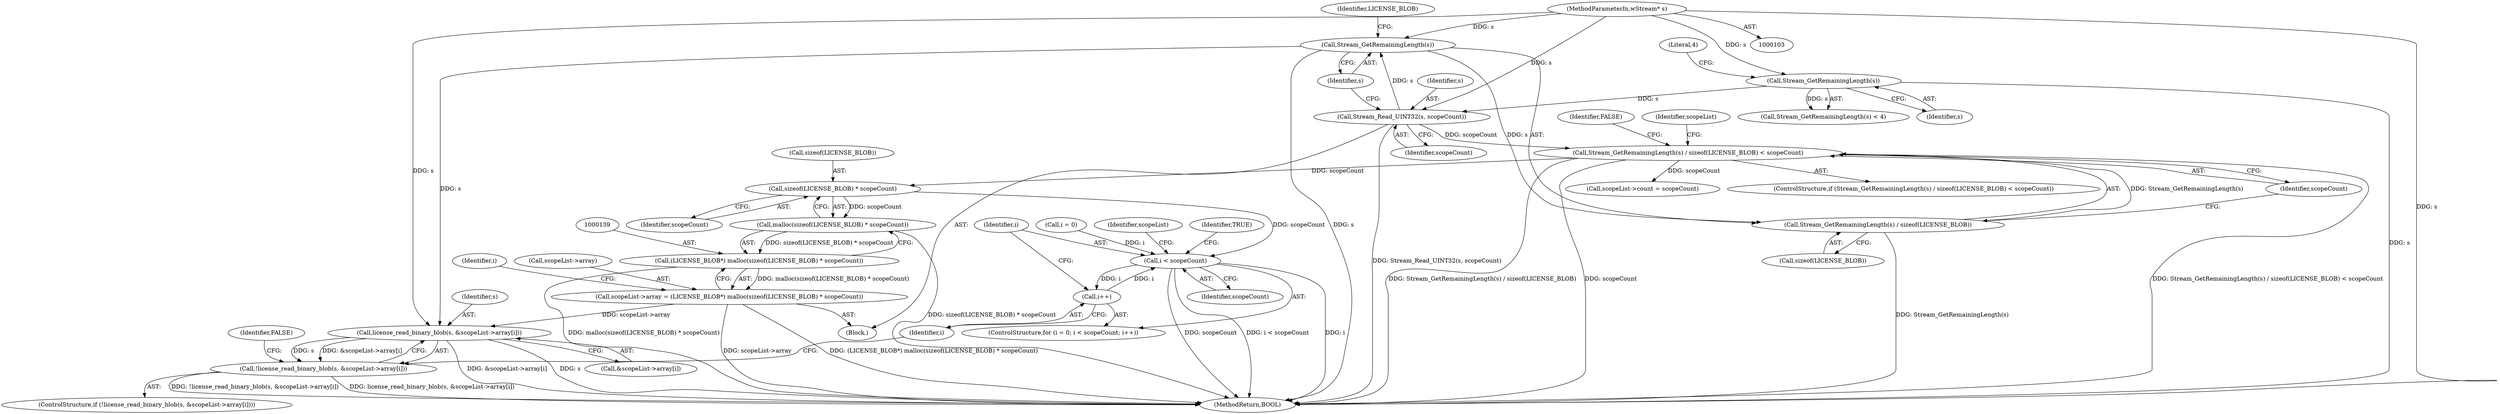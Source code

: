 digraph "0_FreeRDP_e2745807c4c3e0a590c0f69a9b655dc74ebaa03e@API" {
"1000141" [label="(Call,sizeof(LICENSE_BLOB) * scopeCount)"];
"1000120" [label="(Call,Stream_GetRemainingLength(s) / sizeof(LICENSE_BLOB) < scopeCount)"];
"1000121" [label="(Call,Stream_GetRemainingLength(s) / sizeof(LICENSE_BLOB))"];
"1000122" [label="(Call,Stream_GetRemainingLength(s))"];
"1000116" [label="(Call,Stream_Read_UINT32(s, scopeCount))"];
"1000111" [label="(Call,Stream_GetRemainingLength(s))"];
"1000104" [label="(MethodParameterIn,wStream* s)"];
"1000140" [label="(Call,malloc(sizeof(LICENSE_BLOB) * scopeCount))"];
"1000138" [label="(Call,(LICENSE_BLOB*) malloc(sizeof(LICENSE_BLOB) * scopeCount))"];
"1000134" [label="(Call,scopeList->array = (LICENSE_BLOB*) malloc(sizeof(LICENSE_BLOB) * scopeCount))"];
"1000166" [label="(Call,license_read_binary_blob(s, &scopeList->array[i]))"];
"1000165" [label="(Call,!license_read_binary_blob(s, &scopeList->array[i]))"];
"1000149" [label="(Call,i < scopeCount)"];
"1000152" [label="(Call,i++)"];
"1000125" [label="(Identifier,LICENSE_BLOB)"];
"1000164" [label="(ControlStructure,if (!license_read_binary_blob(s, &scopeList->array[i])))"];
"1000138" [label="(Call,(LICENSE_BLOB*) malloc(sizeof(LICENSE_BLOB) * scopeCount))"];
"1000165" [label="(Call,!license_read_binary_blob(s, &scopeList->array[i]))"];
"1000159" [label="(Identifier,scopeList)"];
"1000149" [label="(Call,i < scopeCount)"];
"1000104" [label="(MethodParameterIn,wStream* s)"];
"1000153" [label="(Identifier,i)"];
"1000141" [label="(Call,sizeof(LICENSE_BLOB) * scopeCount)"];
"1000175" [label="(Identifier,FALSE)"];
"1000177" [label="(Identifier,TRUE)"];
"1000122" [label="(Call,Stream_GetRemainingLength(s))"];
"1000123" [label="(Identifier,s)"];
"1000146" [label="(Call,i = 0)"];
"1000144" [label="(Identifier,scopeCount)"];
"1000150" [label="(Identifier,i)"];
"1000112" [label="(Identifier,s)"];
"1000145" [label="(ControlStructure,for (i = 0; i < scopeCount; i++))"];
"1000152" [label="(Call,i++)"];
"1000106" [label="(Block,)"];
"1000151" [label="(Identifier,scopeCount)"];
"1000129" [label="(Call,scopeList->count = scopeCount)"];
"1000167" [label="(Identifier,s)"];
"1000110" [label="(Call,Stream_GetRemainingLength(s) < 4)"];
"1000126" [label="(Identifier,scopeCount)"];
"1000119" [label="(ControlStructure,if (Stream_GetRemainingLength(s) / sizeof(LICENSE_BLOB) < scopeCount))"];
"1000124" [label="(Call,sizeof(LICENSE_BLOB))"];
"1000113" [label="(Literal,4)"];
"1000147" [label="(Identifier,i)"];
"1000178" [label="(MethodReturn,BOOL)"];
"1000142" [label="(Call,sizeof(LICENSE_BLOB))"];
"1000117" [label="(Identifier,s)"];
"1000120" [label="(Call,Stream_GetRemainingLength(s) / sizeof(LICENSE_BLOB) < scopeCount)"];
"1000140" [label="(Call,malloc(sizeof(LICENSE_BLOB) * scopeCount))"];
"1000134" [label="(Call,scopeList->array = (LICENSE_BLOB*) malloc(sizeof(LICENSE_BLOB) * scopeCount))"];
"1000121" [label="(Call,Stream_GetRemainingLength(s) / sizeof(LICENSE_BLOB))"];
"1000135" [label="(Call,scopeList->array)"];
"1000116" [label="(Call,Stream_Read_UINT32(s, scopeCount))"];
"1000128" [label="(Identifier,FALSE)"];
"1000168" [label="(Call,&scopeList->array[i])"];
"1000111" [label="(Call,Stream_GetRemainingLength(s))"];
"1000166" [label="(Call,license_read_binary_blob(s, &scopeList->array[i]))"];
"1000118" [label="(Identifier,scopeCount)"];
"1000131" [label="(Identifier,scopeList)"];
"1000141" -> "1000140"  [label="AST: "];
"1000141" -> "1000144"  [label="CFG: "];
"1000142" -> "1000141"  [label="AST: "];
"1000144" -> "1000141"  [label="AST: "];
"1000140" -> "1000141"  [label="CFG: "];
"1000141" -> "1000140"  [label="DDG: scopeCount"];
"1000120" -> "1000141"  [label="DDG: scopeCount"];
"1000141" -> "1000149"  [label="DDG: scopeCount"];
"1000120" -> "1000119"  [label="AST: "];
"1000120" -> "1000126"  [label="CFG: "];
"1000121" -> "1000120"  [label="AST: "];
"1000126" -> "1000120"  [label="AST: "];
"1000128" -> "1000120"  [label="CFG: "];
"1000131" -> "1000120"  [label="CFG: "];
"1000120" -> "1000178"  [label="DDG: Stream_GetRemainingLength(s) / sizeof(LICENSE_BLOB)"];
"1000120" -> "1000178"  [label="DDG: scopeCount"];
"1000120" -> "1000178"  [label="DDG: Stream_GetRemainingLength(s) / sizeof(LICENSE_BLOB) < scopeCount"];
"1000121" -> "1000120"  [label="DDG: Stream_GetRemainingLength(s)"];
"1000116" -> "1000120"  [label="DDG: scopeCount"];
"1000120" -> "1000129"  [label="DDG: scopeCount"];
"1000121" -> "1000124"  [label="CFG: "];
"1000122" -> "1000121"  [label="AST: "];
"1000124" -> "1000121"  [label="AST: "];
"1000126" -> "1000121"  [label="CFG: "];
"1000121" -> "1000178"  [label="DDG: Stream_GetRemainingLength(s)"];
"1000122" -> "1000121"  [label="DDG: s"];
"1000122" -> "1000123"  [label="CFG: "];
"1000123" -> "1000122"  [label="AST: "];
"1000125" -> "1000122"  [label="CFG: "];
"1000122" -> "1000178"  [label="DDG: s"];
"1000116" -> "1000122"  [label="DDG: s"];
"1000104" -> "1000122"  [label="DDG: s"];
"1000122" -> "1000166"  [label="DDG: s"];
"1000116" -> "1000106"  [label="AST: "];
"1000116" -> "1000118"  [label="CFG: "];
"1000117" -> "1000116"  [label="AST: "];
"1000118" -> "1000116"  [label="AST: "];
"1000123" -> "1000116"  [label="CFG: "];
"1000116" -> "1000178"  [label="DDG: Stream_Read_UINT32(s, scopeCount)"];
"1000111" -> "1000116"  [label="DDG: s"];
"1000104" -> "1000116"  [label="DDG: s"];
"1000111" -> "1000110"  [label="AST: "];
"1000111" -> "1000112"  [label="CFG: "];
"1000112" -> "1000111"  [label="AST: "];
"1000113" -> "1000111"  [label="CFG: "];
"1000111" -> "1000178"  [label="DDG: s"];
"1000111" -> "1000110"  [label="DDG: s"];
"1000104" -> "1000111"  [label="DDG: s"];
"1000104" -> "1000103"  [label="AST: "];
"1000104" -> "1000178"  [label="DDG: s"];
"1000104" -> "1000166"  [label="DDG: s"];
"1000140" -> "1000138"  [label="AST: "];
"1000138" -> "1000140"  [label="CFG: "];
"1000140" -> "1000178"  [label="DDG: sizeof(LICENSE_BLOB) * scopeCount"];
"1000140" -> "1000138"  [label="DDG: sizeof(LICENSE_BLOB) * scopeCount"];
"1000138" -> "1000134"  [label="AST: "];
"1000139" -> "1000138"  [label="AST: "];
"1000134" -> "1000138"  [label="CFG: "];
"1000138" -> "1000178"  [label="DDG: malloc(sizeof(LICENSE_BLOB) * scopeCount)"];
"1000138" -> "1000134"  [label="DDG: malloc(sizeof(LICENSE_BLOB) * scopeCount)"];
"1000134" -> "1000106"  [label="AST: "];
"1000135" -> "1000134"  [label="AST: "];
"1000147" -> "1000134"  [label="CFG: "];
"1000134" -> "1000178"  [label="DDG: scopeList->array"];
"1000134" -> "1000178"  [label="DDG: (LICENSE_BLOB*) malloc(sizeof(LICENSE_BLOB) * scopeCount)"];
"1000134" -> "1000166"  [label="DDG: scopeList->array"];
"1000166" -> "1000165"  [label="AST: "];
"1000166" -> "1000168"  [label="CFG: "];
"1000167" -> "1000166"  [label="AST: "];
"1000168" -> "1000166"  [label="AST: "];
"1000165" -> "1000166"  [label="CFG: "];
"1000166" -> "1000178"  [label="DDG: &scopeList->array[i]"];
"1000166" -> "1000178"  [label="DDG: s"];
"1000166" -> "1000165"  [label="DDG: s"];
"1000166" -> "1000165"  [label="DDG: &scopeList->array[i]"];
"1000165" -> "1000164"  [label="AST: "];
"1000175" -> "1000165"  [label="CFG: "];
"1000153" -> "1000165"  [label="CFG: "];
"1000165" -> "1000178"  [label="DDG: license_read_binary_blob(s, &scopeList->array[i])"];
"1000165" -> "1000178"  [label="DDG: !license_read_binary_blob(s, &scopeList->array[i])"];
"1000149" -> "1000145"  [label="AST: "];
"1000149" -> "1000151"  [label="CFG: "];
"1000150" -> "1000149"  [label="AST: "];
"1000151" -> "1000149"  [label="AST: "];
"1000159" -> "1000149"  [label="CFG: "];
"1000177" -> "1000149"  [label="CFG: "];
"1000149" -> "1000178"  [label="DDG: scopeCount"];
"1000149" -> "1000178"  [label="DDG: i < scopeCount"];
"1000149" -> "1000178"  [label="DDG: i"];
"1000152" -> "1000149"  [label="DDG: i"];
"1000146" -> "1000149"  [label="DDG: i"];
"1000149" -> "1000152"  [label="DDG: i"];
"1000152" -> "1000145"  [label="AST: "];
"1000152" -> "1000153"  [label="CFG: "];
"1000153" -> "1000152"  [label="AST: "];
"1000150" -> "1000152"  [label="CFG: "];
}
